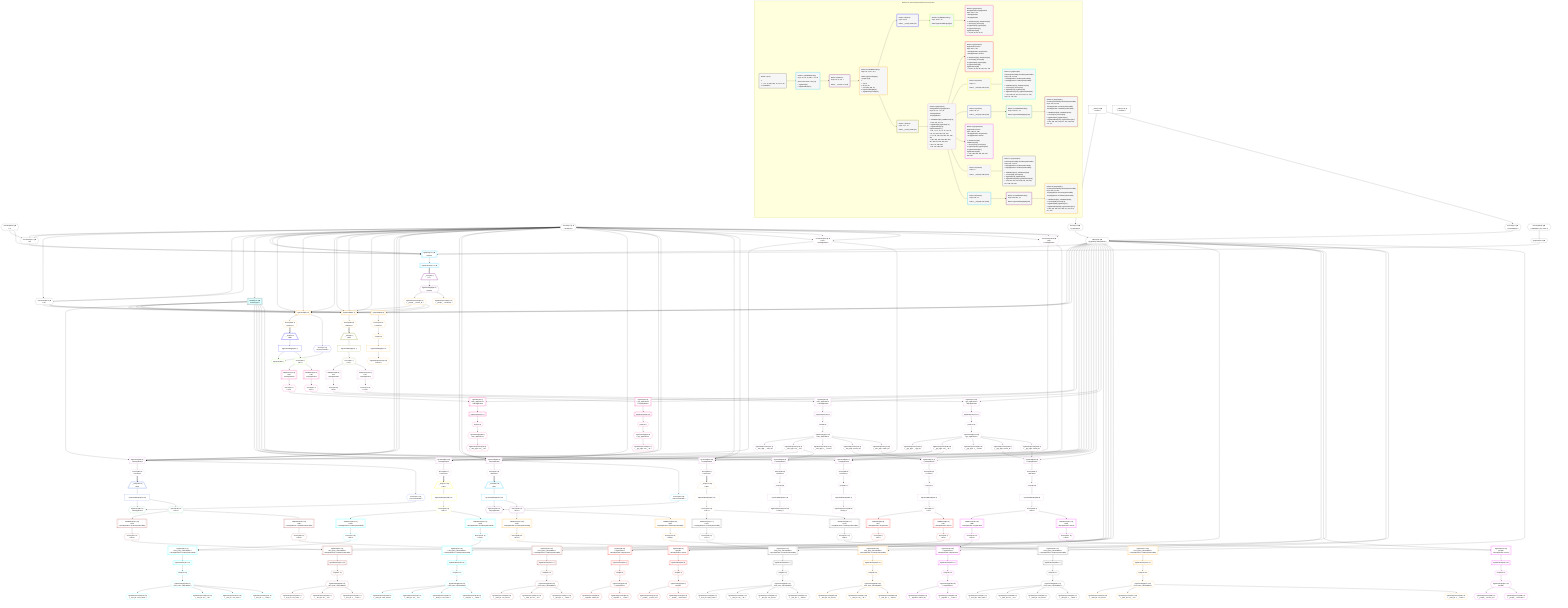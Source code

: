 %%{init: {'themeVariables': { 'fontSize': '12px'}}}%%
graph TD
    classDef path fill:#eee,stroke:#000,color:#000
    classDef plan fill:#fff,stroke-width:1px,color:#000
    classDef itemplan fill:#fff,stroke-width:2px,color:#000
    classDef unbatchedplan fill:#dff,stroke-width:1px,color:#000
    classDef sideeffectplan fill:#fcc,stroke-width:2px,color:#000
    classDef bucket fill:#f6f6f6,color:#000,stroke-width:2px,text-align:left


    %% plan dependencies
    Connection14{{"Connection[14∈0] ➊<br />ᐸ10ᐳ"}}:::plan
    Constant290{{"Constant[290∈0] ➊<br />ᐸ4ᐳ"}}:::plan
    Constant7{{"Constant[7∈0] ➊<br />ᐸundefinedᐳ"}}:::plan
    Constant290 & Constant7 & Constant7 --> Connection14
    Connection26{{"Connection[26∈0] ➊<br />ᐸ22ᐳ"}}:::plan
    Constant7 & Constant7 & Constant7 --> Connection26
    Object13{{"Object[13∈0] ➊<br />ᐸ{pgSettings,withPgClient}ᐳ"}}:::plan
    Access11{{"Access[11∈0] ➊<br />ᐸ2.pgSettingsᐳ"}}:::plan
    Access12{{"Access[12∈0] ➊<br />ᐸ2.withPgClientᐳ"}}:::plan
    Access11 & Access12 --> Object13
    __Value2["__Value[2∈0] ➊<br />ᐸcontextᐳ"]:::plan
    __Value2 --> Access11
    __Value2 --> Access12
    ApplyInput15{{"ApplyInput[15∈0] ➊"}}:::plan
    Constant293{{"Constant[293∈0] ➊<br />ᐸ[ 'PRIMARY_KEY_ASC' ]ᐳ"}}:::plan
    Constant293 --> ApplyInput15
    Lambda27[["Lambda[27∈0] ➊<br />ᐸlimitToTypesᐳ"]]:::unbatchedplan
    Constant7 --> Lambda27
    __Value4["__Value[4∈0] ➊<br />ᐸrootValueᐳ"]:::plan
    PgSelect16[["PgSelect[16∈1] ➊<br />ᐸpeopleᐳ"]]:::plan
    Object13 & ApplyInput15 & Connection14 & Constant290 & Constant7 & Constant7 --> PgSelect16
    PgSelectRows17[["PgSelectRows[17∈1] ➊"]]:::plan
    PgSelect16 --> PgSelectRows17
    __Item18[/"__Item[18∈2]<br />ᐸ17ᐳ"\]:::itemplan
    PgSelectRows17 ==> __Item18
    PgSelectSingle19{{"PgSelectSingle[19∈2]<br />ᐸpeopleᐳ"}}:::plan
    __Item18 --> PgSelectSingle19
    PgUnionAll33[["PgUnionAll[33∈3]"]]:::plan
    PgClassExpression20{{"PgClassExpression[20∈3]<br />ᐸ__people__.”person_id”ᐳ"}}:::plan
    Object13 & PgClassExpression20 & Lambda27 & Connection26 & Constant7 & Constant7 & Constant7 --> PgUnionAll33
    PgUnionAll58[["PgUnionAll[58∈3]"]]:::plan
    Object13 & PgClassExpression20 & Lambda27 & Connection26 & Constant7 & Constant7 & Constant7 --> PgUnionAll58
    PgUnionAll28[["PgUnionAll[28∈3]"]]:::plan
    Object13 & PgClassExpression20 & Lambda27 & Connection26 --> PgUnionAll28
    PgSelectSingle19 --> PgClassExpression20
    PgClassExpression21{{"PgClassExpression[21∈3]<br />ᐸ__people__.”username”ᐳ"}}:::plan
    PgSelectSingle19 --> PgClassExpression21
    First29{{"First[29∈3]"}}:::plan
    Access279{{"Access[279∈3]<br />ᐸ28.itemsᐳ"}}:::plan
    Access279 --> First29
    PgUnionAllSingle31["PgUnionAllSingle[31∈3]"]:::plan
    First29 --> PgUnionAllSingle31
    PgClassExpression32{{"PgClassExpression[32∈3]<br />ᐸcount(*)ᐳ"}}:::plan
    PgUnionAllSingle31 --> PgClassExpression32
    PgUnionAll28 --> Access279
    Access280{{"Access[280∈3]<br />ᐸ33.itemsᐳ"}}:::plan
    PgUnionAll33 --> Access280
    Access289{{"Access[289∈3]<br />ᐸ58.itemsᐳ"}}:::plan
    PgUnionAll58 --> Access289
    __Item35[/"__Item[35∈4]<br />ᐸ280ᐳ"\]:::itemplan
    Access280 ==> __Item35
    PgUnionAllSingle36["PgUnionAllSingle[36∈4]"]:::plan
    __Item35 --> PgUnionAllSingle36
    Access37{{"Access[37∈4]<br />ᐸ33.cursorDetailsᐳ"}}:::plan
    PgUnionAll33 --> Access37
    PgCursor38{{"PgCursor[38∈5]"}}:::plan
    PgUnionAllSingle36 & Access37 --> PgCursor38
    Access39{{"Access[39∈5]<br />ᐸ36.1ᐳ"}}:::plan
    PgUnionAllSingle36 --> Access39
    PgSelect42[["PgSelect[42∈6]<br />ᐸaws_applicationsᐳ<br />ᐳAwsApplication"]]:::plan
    Access41{{"Access[41∈6]<br />ᐸ40.0ᐳ"}}:::plan
    Object13 & Access41 --> PgSelect42
    PgSelect52[["PgSelect[52∈6]<br />ᐸgcp_applicationsᐳ<br />ᐳGcpApplication"]]:::plan
    Access51{{"Access[51∈6]<br />ᐸ50.0ᐳ"}}:::plan
    Object13 & Access51 --> PgSelect52
    JSONParse40[["JSONParse[40∈6]<br />ᐸ39ᐳ<br />ᐳAwsApplication"]]:::plan
    Access39 --> JSONParse40
    JSONParse40 --> Access41
    First46{{"First[46∈6]"}}:::plan
    PgSelectRows47[["PgSelectRows[47∈6]"]]:::plan
    PgSelectRows47 --> First46
    PgSelect42 --> PgSelectRows47
    PgSelectSingle48{{"PgSelectSingle[48∈6]<br />ᐸaws_applicationsᐳ"}}:::plan
    First46 --> PgSelectSingle48
    PgClassExpression49{{"PgClassExpression[49∈6]<br />ᐸ__aws_appl...ons__.”id”ᐳ"}}:::plan
    PgSelectSingle48 --> PgClassExpression49
    JSONParse50[["JSONParse[50∈6]<br />ᐸ39ᐳ<br />ᐳGcpApplication"]]:::plan
    Access39 --> JSONParse50
    JSONParse50 --> Access51
    First54{{"First[54∈6]"}}:::plan
    PgSelectRows55[["PgSelectRows[55∈6]"]]:::plan
    PgSelectRows55 --> First54
    PgSelect52 --> PgSelectRows55
    PgSelectSingle56{{"PgSelectSingle[56∈6]<br />ᐸgcp_applicationsᐳ"}}:::plan
    First54 --> PgSelectSingle56
    PgClassExpression57{{"PgClassExpression[57∈6]<br />ᐸ__gcp_appl...ons__.”id”ᐳ"}}:::plan
    PgSelectSingle56 --> PgClassExpression57
    __Item60[/"__Item[60∈7]<br />ᐸ289ᐳ"\]:::itemplan
    Access289 ==> __Item60
    PgUnionAllSingle61["PgUnionAllSingle[61∈7]"]:::plan
    __Item60 --> PgUnionAllSingle61
    Access62{{"Access[62∈7]<br />ᐸ61.1ᐳ"}}:::plan
    PgUnionAllSingle61 --> Access62
    PgUnionAll143[["PgUnionAll[143∈8]<br />ᐳAwsApplication"]]:::plan
    PgClassExpression73{{"PgClassExpression[73∈8]<br />ᐸ__aws_appl...ons__.”id”ᐳ"}}:::plan
    Connection136{{"Connection[136∈8] ➊<br />ᐸ134ᐳ<br />ᐳAwsApplication"}}:::plan
    Object13 & PgClassExpression73 & Lambda27 & Connection136 & Constant7 & Constant7 & Constant7 --> PgUnionAll143
    PgUnionAll250[["PgUnionAll[250∈8]<br />ᐳGcpApplication"]]:::plan
    PgClassExpression180{{"PgClassExpression[180∈8]<br />ᐸ__gcp_appl...ons__.”id”ᐳ"}}:::plan
    Connection243{{"Connection[243∈8] ➊<br />ᐸ241ᐳ<br />ᐳGcpApplication"}}:::plan
    Object13 & PgClassExpression180 & Lambda27 & Connection243 & Constant7 & Constant7 & Constant7 --> PgUnionAll250
    PgUnionAll103[["PgUnionAll[103∈8]<br />ᐳAwsApplication"]]:::plan
    Object13 & PgClassExpression73 & Constant7 & Constant7 & Lambda27 --> PgUnionAll103
    PgUnionAll210[["PgUnionAll[210∈8]<br />ᐳGcpApplication"]]:::plan
    Object13 & PgClassExpression180 & Constant7 & Constant7 & Lambda27 --> PgUnionAll210
    PgUnionAll138[["PgUnionAll[138∈8]<br />ᐳAwsApplication"]]:::plan
    Object13 & PgClassExpression73 & Lambda27 & Connection136 --> PgUnionAll138
    PgUnionAll245[["PgUnionAll[245∈8]<br />ᐳGcpApplication"]]:::plan
    Object13 & PgClassExpression180 & Lambda27 & Connection243 --> PgUnionAll245
    PgUnionAll77[["PgUnionAll[77∈8]<br />ᐳAwsApplication"]]:::plan
    PgClassExpression75{{"PgClassExpression[75∈8]<br />ᐸ__aws_appl...person_id”ᐳ"}}:::plan
    PgClassExpression76{{"PgClassExpression[76∈8]<br />ᐸ__aws_appl...zation_id”ᐳ"}}:::plan
    Object13 & PgClassExpression75 & PgClassExpression76 --> PgUnionAll77
    Constant7 & Constant7 & Constant7 --> Connection136
    PgUnionAll184[["PgUnionAll[184∈8]<br />ᐳGcpApplication"]]:::plan
    PgClassExpression182{{"PgClassExpression[182∈8]<br />ᐸ__gcp_appl...person_id”ᐳ"}}:::plan
    PgClassExpression183{{"PgClassExpression[183∈8]<br />ᐸ__gcp_appl...zation_id”ᐳ"}}:::plan
    Object13 & PgClassExpression182 & PgClassExpression183 --> PgUnionAll184
    Constant7 & Constant7 & Constant7 --> Connection243
    PgSelect65[["PgSelect[65∈8]<br />ᐸaws_applicationsᐳ<br />ᐳAwsApplication"]]:::plan
    Access64{{"Access[64∈8]<br />ᐸ63.0ᐳ"}}:::plan
    Object13 & Access64 --> PgSelect65
    PgSelect174[["PgSelect[174∈8]<br />ᐸgcp_applicationsᐳ<br />ᐳGcpApplication"]]:::plan
    Access173{{"Access[173∈8]<br />ᐸ172.0ᐳ"}}:::plan
    Object13 & Access173 --> PgSelect174
    JSONParse63[["JSONParse[63∈8]<br />ᐸ62ᐳ<br />ᐳAwsApplication"]]:::plan
    Access62 --> JSONParse63
    JSONParse63 --> Access64
    First69{{"First[69∈8]"}}:::plan
    PgSelectRows70[["PgSelectRows[70∈8]"]]:::plan
    PgSelectRows70 --> First69
    PgSelect65 --> PgSelectRows70
    PgSelectSingle71{{"PgSelectSingle[71∈8]<br />ᐸaws_applicationsᐳ"}}:::plan
    First69 --> PgSelectSingle71
    PgClassExpression72{{"PgClassExpression[72∈8]<br />ᐸ__aws_appl..._.”aws_id”ᐳ"}}:::plan
    PgSelectSingle71 --> PgClassExpression72
    PgSelectSingle71 --> PgClassExpression73
    PgClassExpression74{{"PgClassExpression[74∈8]<br />ᐸ__aws_appl...s__.”name”ᐳ"}}:::plan
    PgSelectSingle71 --> PgClassExpression74
    PgSelectSingle71 --> PgClassExpression75
    PgSelectSingle71 --> PgClassExpression76
    First79{{"First[79∈8]"}}:::plan
    Access284{{"Access[284∈8]<br />ᐸ77.itemsᐳ"}}:::plan
    Access284 --> First79
    PgUnionAllSingle81["PgUnionAllSingle[81∈8]"]:::plan
    First79 --> PgUnionAllSingle81
    Access82{{"Access[82∈8]<br />ᐸ81.1ᐳ"}}:::plan
    PgUnionAllSingle81 --> Access82
    First139{{"First[139∈8]"}}:::plan
    Access282{{"Access[282∈8]<br />ᐸ138.itemsᐳ"}}:::plan
    Access282 --> First139
    PgUnionAllSingle141["PgUnionAllSingle[141∈8]"]:::plan
    First139 --> PgUnionAllSingle141
    PgClassExpression142{{"PgClassExpression[142∈8]<br />ᐸcount(*)ᐳ"}}:::plan
    PgUnionAllSingle141 --> PgClassExpression142
    JSONParse172[["JSONParse[172∈8]<br />ᐸ62ᐳ<br />ᐳGcpApplication"]]:::plan
    Access62 --> JSONParse172
    JSONParse172 --> Access173
    First176{{"First[176∈8]"}}:::plan
    PgSelectRows177[["PgSelectRows[177∈8]"]]:::plan
    PgSelectRows177 --> First176
    PgSelect174 --> PgSelectRows177
    PgSelectSingle178{{"PgSelectSingle[178∈8]<br />ᐸgcp_applicationsᐳ"}}:::plan
    First176 --> PgSelectSingle178
    PgClassExpression179{{"PgClassExpression[179∈8]<br />ᐸ__gcp_appl..._.”gcp_id”ᐳ"}}:::plan
    PgSelectSingle178 --> PgClassExpression179
    PgSelectSingle178 --> PgClassExpression180
    PgClassExpression181{{"PgClassExpression[181∈8]<br />ᐸ__gcp_appl...s__.”name”ᐳ"}}:::plan
    PgSelectSingle178 --> PgClassExpression181
    PgSelectSingle178 --> PgClassExpression182
    PgSelectSingle178 --> PgClassExpression183
    First186{{"First[186∈8]"}}:::plan
    Access288{{"Access[288∈8]<br />ᐸ184.itemsᐳ"}}:::plan
    Access288 --> First186
    PgUnionAllSingle188["PgUnionAllSingle[188∈8]"]:::plan
    First186 --> PgUnionAllSingle188
    Access189{{"Access[189∈8]<br />ᐸ188.1ᐳ"}}:::plan
    PgUnionAllSingle188 --> Access189
    First246{{"First[246∈8]"}}:::plan
    Access286{{"Access[286∈8]<br />ᐸ245.itemsᐳ"}}:::plan
    Access286 --> First246
    PgUnionAllSingle248["PgUnionAllSingle[248∈8]"]:::plan
    First246 --> PgUnionAllSingle248
    PgClassExpression249{{"PgClassExpression[249∈8]<br />ᐸcount(*)ᐳ"}}:::plan
    PgUnionAllSingle248 --> PgClassExpression249
    Access281{{"Access[281∈8]<br />ᐸ103.itemsᐳ"}}:::plan
    PgUnionAll103 --> Access281
    PgUnionAll138 --> Access282
    Access283{{"Access[283∈8]<br />ᐸ143.itemsᐳ"}}:::plan
    PgUnionAll143 --> Access283
    PgUnionAll77 --> Access284
    Access285{{"Access[285∈8]<br />ᐸ210.itemsᐳ"}}:::plan
    PgUnionAll210 --> Access285
    PgUnionAll245 --> Access286
    Access287{{"Access[287∈8]<br />ᐸ250.itemsᐳ"}}:::plan
    PgUnionAll250 --> Access287
    PgUnionAll184 --> Access288
    PgSelect85[["PgSelect[85∈9]<br />ᐸorganizationsᐳ<br />ᐳAwsApplicationᐳOrganization"]]:::plan
    Access84{{"Access[84∈9]<br />ᐸ83.0ᐳ"}}:::plan
    Object13 & Access84 --> PgSelect85
    PgSelect96[["PgSelect[96∈9]<br />ᐸpeopleᐳ<br />ᐳAwsApplicationᐳPerson"]]:::plan
    Access95{{"Access[95∈9]<br />ᐸ94.0ᐳ"}}:::plan
    Object13 & Access95 --> PgSelect96
    JSONParse83[["JSONParse[83∈9]<br />ᐸ82ᐳ<br />ᐳAwsApplicationᐳOrganization"]]:::plan
    Access82 --> JSONParse83
    JSONParse83 --> Access84
    First89{{"First[89∈9]"}}:::plan
    PgSelectRows90[["PgSelectRows[90∈9]"]]:::plan
    PgSelectRows90 --> First89
    PgSelect85 --> PgSelectRows90
    PgSelectSingle91{{"PgSelectSingle[91∈9]<br />ᐸorganizationsᐳ"}}:::plan
    First89 --> PgSelectSingle91
    PgClassExpression92{{"PgClassExpression[92∈9]<br />ᐸ__organiza...zation_id”ᐳ"}}:::plan
    PgSelectSingle91 --> PgClassExpression92
    PgClassExpression93{{"PgClassExpression[93∈9]<br />ᐸ__organiza...s__.”name”ᐳ"}}:::plan
    PgSelectSingle91 --> PgClassExpression93
    JSONParse94[["JSONParse[94∈9]<br />ᐸ82ᐳ<br />ᐳAwsApplicationᐳPerson"]]:::plan
    Access82 --> JSONParse94
    JSONParse94 --> Access95
    First98{{"First[98∈9]"}}:::plan
    PgSelectRows99[["PgSelectRows[99∈9]"]]:::plan
    PgSelectRows99 --> First98
    PgSelect96 --> PgSelectRows99
    PgSelectSingle100{{"PgSelectSingle[100∈9]<br />ᐸpeopleᐳ"}}:::plan
    First98 --> PgSelectSingle100
    PgClassExpression101{{"PgClassExpression[101∈9]<br />ᐸ__people__.”person_id”ᐳ"}}:::plan
    PgSelectSingle100 --> PgClassExpression101
    PgClassExpression102{{"PgClassExpression[102∈9]<br />ᐸ__people__.”username”ᐳ"}}:::plan
    PgSelectSingle100 --> PgClassExpression102
    __Item107[/"__Item[107∈10]<br />ᐸ281ᐳ"\]:::itemplan
    Access281 ==> __Item107
    PgUnionAllSingle108["PgUnionAllSingle[108∈10]"]:::plan
    __Item107 --> PgUnionAllSingle108
    Access109{{"Access[109∈10]<br />ᐸ108.1ᐳ"}}:::plan
    PgUnionAllSingle108 --> Access109
    PgSelect112[["PgSelect[112∈11]<br />ᐸfirst_party_vulnerabilitiesᐳ<br />ᐳAwsApplicationᐳFirstPartyVulnerability"]]:::plan
    Access111{{"Access[111∈11]<br />ᐸ110.0ᐳ"}}:::plan
    Object13 & Access111 --> PgSelect112
    PgSelect125[["PgSelect[125∈11]<br />ᐸthird_party_vulnerabilitiesᐳ<br />ᐳAwsApplicationᐳThirdPartyVulnerability"]]:::plan
    Access124{{"Access[124∈11]<br />ᐸ123.0ᐳ"}}:::plan
    Object13 & Access124 --> PgSelect125
    JSONParse110[["JSONParse[110∈11]<br />ᐸ109ᐳ<br />ᐳAwsApplicationᐳFirstPartyVulnerability"]]:::plan
    Access109 --> JSONParse110
    JSONParse110 --> Access111
    First116{{"First[116∈11]"}}:::plan
    PgSelectRows117[["PgSelectRows[117∈11]"]]:::plan
    PgSelectRows117 --> First116
    PgSelect112 --> PgSelectRows117
    PgSelectSingle118{{"PgSelectSingle[118∈11]<br />ᐸfirst_party_vulnerabilitiesᐳ"}}:::plan
    First116 --> PgSelectSingle118
    PgClassExpression119{{"PgClassExpression[119∈11]<br />ᐸ__first_pa...team_name”ᐳ"}}:::plan
    PgSelectSingle118 --> PgClassExpression119
    PgClassExpression120{{"PgClassExpression[120∈11]<br />ᐸ__first_pa...ies__.”id”ᐳ"}}:::plan
    PgSelectSingle118 --> PgClassExpression120
    PgClassExpression121{{"PgClassExpression[121∈11]<br />ᐸ__first_pa...vss_score”ᐳ"}}:::plan
    PgSelectSingle118 --> PgClassExpression121
    PgClassExpression122{{"PgClassExpression[122∈11]<br />ᐸ__first_pa...s__.”name”ᐳ"}}:::plan
    PgSelectSingle118 --> PgClassExpression122
    JSONParse123[["JSONParse[123∈11]<br />ᐸ109ᐳ<br />ᐳAwsApplicationᐳThirdPartyVulnerability"]]:::plan
    Access109 --> JSONParse123
    JSONParse123 --> Access124
    First127{{"First[127∈11]"}}:::plan
    PgSelectRows128[["PgSelectRows[128∈11]"]]:::plan
    PgSelectRows128 --> First127
    PgSelect125 --> PgSelectRows128
    PgSelectSingle129{{"PgSelectSingle[129∈11]<br />ᐸthird_party_vulnerabilitiesᐳ"}}:::plan
    First127 --> PgSelectSingle129
    PgClassExpression130{{"PgClassExpression[130∈11]<br />ᐸ__third_pa...ndor_name”ᐳ"}}:::plan
    PgSelectSingle129 --> PgClassExpression130
    PgClassExpression131{{"PgClassExpression[131∈11]<br />ᐸ__third_pa...ies__.”id”ᐳ"}}:::plan
    PgSelectSingle129 --> PgClassExpression131
    PgClassExpression132{{"PgClassExpression[132∈11]<br />ᐸ__third_pa...vss_score”ᐳ"}}:::plan
    PgSelectSingle129 --> PgClassExpression132
    PgClassExpression133{{"PgClassExpression[133∈11]<br />ᐸ__third_pa...s__.”name”ᐳ"}}:::plan
    PgSelectSingle129 --> PgClassExpression133
    __Item145[/"__Item[145∈12]<br />ᐸ283ᐳ"\]:::itemplan
    Access283 ==> __Item145
    PgUnionAllSingle146["PgUnionAllSingle[146∈12]"]:::plan
    __Item145 --> PgUnionAllSingle146
    Access147{{"Access[147∈12]<br />ᐸ143.cursorDetailsᐳ"}}:::plan
    PgUnionAll143 --> Access147
    PgCursor148{{"PgCursor[148∈13]<br />ᐳAwsApplication"}}:::plan
    PgUnionAllSingle146 & Access147 --> PgCursor148
    Access149{{"Access[149∈13]<br />ᐸ146.1ᐳ"}}:::plan
    PgUnionAllSingle146 --> Access149
    PgSelect152[["PgSelect[152∈14]<br />ᐸfirst_party_vulnerabilitiesᐳ<br />ᐳAwsApplicationᐳFirstPartyVulnerability"]]:::plan
    Access151{{"Access[151∈14]<br />ᐸ150.0ᐳ"}}:::plan
    Object13 & Access151 --> PgSelect152
    PgSelect164[["PgSelect[164∈14]<br />ᐸthird_party_vulnerabilitiesᐳ<br />ᐳAwsApplicationᐳThirdPartyVulnerability"]]:::plan
    Access163{{"Access[163∈14]<br />ᐸ162.0ᐳ"}}:::plan
    Object13 & Access163 --> PgSelect164
    JSONParse150[["JSONParse[150∈14]<br />ᐸ149ᐳ<br />ᐳAwsApplicationᐳFirstPartyVulnerability"]]:::plan
    Access149 --> JSONParse150
    JSONParse150 --> Access151
    First156{{"First[156∈14]"}}:::plan
    PgSelectRows157[["PgSelectRows[157∈14]"]]:::plan
    PgSelectRows157 --> First156
    PgSelect152 --> PgSelectRows157
    PgSelectSingle158{{"PgSelectSingle[158∈14]<br />ᐸfirst_party_vulnerabilitiesᐳ"}}:::plan
    First156 --> PgSelectSingle158
    PgClassExpression159{{"PgClassExpression[159∈14]<br />ᐸ__first_pa...vss_score”ᐳ"}}:::plan
    PgSelectSingle158 --> PgClassExpression159
    PgClassExpression160{{"PgClassExpression[160∈14]<br />ᐸ__first_pa...ies__.”id”ᐳ"}}:::plan
    PgSelectSingle158 --> PgClassExpression160
    PgClassExpression161{{"PgClassExpression[161∈14]<br />ᐸ__first_pa...s__.”name”ᐳ"}}:::plan
    PgSelectSingle158 --> PgClassExpression161
    JSONParse162[["JSONParse[162∈14]<br />ᐸ149ᐳ<br />ᐳAwsApplicationᐳThirdPartyVulnerability"]]:::plan
    Access149 --> JSONParse162
    JSONParse162 --> Access163
    First166{{"First[166∈14]"}}:::plan
    PgSelectRows167[["PgSelectRows[167∈14]"]]:::plan
    PgSelectRows167 --> First166
    PgSelect164 --> PgSelectRows167
    PgSelectSingle168{{"PgSelectSingle[168∈14]<br />ᐸthird_party_vulnerabilitiesᐳ"}}:::plan
    First166 --> PgSelectSingle168
    PgClassExpression169{{"PgClassExpression[169∈14]<br />ᐸ__third_pa...vss_score”ᐳ"}}:::plan
    PgSelectSingle168 --> PgClassExpression169
    PgClassExpression170{{"PgClassExpression[170∈14]<br />ᐸ__third_pa...ies__.”id”ᐳ"}}:::plan
    PgSelectSingle168 --> PgClassExpression170
    PgClassExpression171{{"PgClassExpression[171∈14]<br />ᐸ__third_pa...s__.”name”ᐳ"}}:::plan
    PgSelectSingle168 --> PgClassExpression171
    PgSelect192[["PgSelect[192∈15]<br />ᐸorganizationsᐳ<br />ᐳGcpApplicationᐳOrganization"]]:::plan
    Access191{{"Access[191∈15]<br />ᐸ190.0ᐳ"}}:::plan
    Object13 & Access191 --> PgSelect192
    PgSelect203[["PgSelect[203∈15]<br />ᐸpeopleᐳ<br />ᐳGcpApplicationᐳPerson"]]:::plan
    Access202{{"Access[202∈15]<br />ᐸ201.0ᐳ"}}:::plan
    Object13 & Access202 --> PgSelect203
    JSONParse190[["JSONParse[190∈15]<br />ᐸ189ᐳ<br />ᐳGcpApplicationᐳOrganization"]]:::plan
    Access189 --> JSONParse190
    JSONParse190 --> Access191
    First196{{"First[196∈15]"}}:::plan
    PgSelectRows197[["PgSelectRows[197∈15]"]]:::plan
    PgSelectRows197 --> First196
    PgSelect192 --> PgSelectRows197
    PgSelectSingle198{{"PgSelectSingle[198∈15]<br />ᐸorganizationsᐳ"}}:::plan
    First196 --> PgSelectSingle198
    PgClassExpression199{{"PgClassExpression[199∈15]<br />ᐸ__organiza...zation_id”ᐳ"}}:::plan
    PgSelectSingle198 --> PgClassExpression199
    PgClassExpression200{{"PgClassExpression[200∈15]<br />ᐸ__organiza...s__.”name”ᐳ"}}:::plan
    PgSelectSingle198 --> PgClassExpression200
    JSONParse201[["JSONParse[201∈15]<br />ᐸ189ᐳ<br />ᐳGcpApplicationᐳPerson"]]:::plan
    Access189 --> JSONParse201
    JSONParse201 --> Access202
    First205{{"First[205∈15]"}}:::plan
    PgSelectRows206[["PgSelectRows[206∈15]"]]:::plan
    PgSelectRows206 --> First205
    PgSelect203 --> PgSelectRows206
    PgSelectSingle207{{"PgSelectSingle[207∈15]<br />ᐸpeopleᐳ"}}:::plan
    First205 --> PgSelectSingle207
    PgClassExpression208{{"PgClassExpression[208∈15]<br />ᐸ__people__.”person_id”ᐳ"}}:::plan
    PgSelectSingle207 --> PgClassExpression208
    PgClassExpression209{{"PgClassExpression[209∈15]<br />ᐸ__people__.”username”ᐳ"}}:::plan
    PgSelectSingle207 --> PgClassExpression209
    __Item214[/"__Item[214∈16]<br />ᐸ285ᐳ"\]:::itemplan
    Access285 ==> __Item214
    PgUnionAllSingle215["PgUnionAllSingle[215∈16]"]:::plan
    __Item214 --> PgUnionAllSingle215
    Access216{{"Access[216∈16]<br />ᐸ215.1ᐳ"}}:::plan
    PgUnionAllSingle215 --> Access216
    PgSelect219[["PgSelect[219∈17]<br />ᐸfirst_party_vulnerabilitiesᐳ<br />ᐳGcpApplicationᐳFirstPartyVulnerability"]]:::plan
    Access218{{"Access[218∈17]<br />ᐸ217.0ᐳ"}}:::plan
    Object13 & Access218 --> PgSelect219
    PgSelect232[["PgSelect[232∈17]<br />ᐸthird_party_vulnerabilitiesᐳ<br />ᐳGcpApplicationᐳThirdPartyVulnerability"]]:::plan
    Access231{{"Access[231∈17]<br />ᐸ230.0ᐳ"}}:::plan
    Object13 & Access231 --> PgSelect232
    JSONParse217[["JSONParse[217∈17]<br />ᐸ216ᐳ<br />ᐳGcpApplicationᐳFirstPartyVulnerability"]]:::plan
    Access216 --> JSONParse217
    JSONParse217 --> Access218
    First223{{"First[223∈17]"}}:::plan
    PgSelectRows224[["PgSelectRows[224∈17]"]]:::plan
    PgSelectRows224 --> First223
    PgSelect219 --> PgSelectRows224
    PgSelectSingle225{{"PgSelectSingle[225∈17]<br />ᐸfirst_party_vulnerabilitiesᐳ"}}:::plan
    First223 --> PgSelectSingle225
    PgClassExpression226{{"PgClassExpression[226∈17]<br />ᐸ__first_pa...team_name”ᐳ"}}:::plan
    PgSelectSingle225 --> PgClassExpression226
    PgClassExpression227{{"PgClassExpression[227∈17]<br />ᐸ__first_pa...ies__.”id”ᐳ"}}:::plan
    PgSelectSingle225 --> PgClassExpression227
    PgClassExpression228{{"PgClassExpression[228∈17]<br />ᐸ__first_pa...vss_score”ᐳ"}}:::plan
    PgSelectSingle225 --> PgClassExpression228
    PgClassExpression229{{"PgClassExpression[229∈17]<br />ᐸ__first_pa...s__.”name”ᐳ"}}:::plan
    PgSelectSingle225 --> PgClassExpression229
    JSONParse230[["JSONParse[230∈17]<br />ᐸ216ᐳ<br />ᐳGcpApplicationᐳThirdPartyVulnerability"]]:::plan
    Access216 --> JSONParse230
    JSONParse230 --> Access231
    First234{{"First[234∈17]"}}:::plan
    PgSelectRows235[["PgSelectRows[235∈17]"]]:::plan
    PgSelectRows235 --> First234
    PgSelect232 --> PgSelectRows235
    PgSelectSingle236{{"PgSelectSingle[236∈17]<br />ᐸthird_party_vulnerabilitiesᐳ"}}:::plan
    First234 --> PgSelectSingle236
    PgClassExpression237{{"PgClassExpression[237∈17]<br />ᐸ__third_pa...ndor_name”ᐳ"}}:::plan
    PgSelectSingle236 --> PgClassExpression237
    PgClassExpression238{{"PgClassExpression[238∈17]<br />ᐸ__third_pa...ies__.”id”ᐳ"}}:::plan
    PgSelectSingle236 --> PgClassExpression238
    PgClassExpression239{{"PgClassExpression[239∈17]<br />ᐸ__third_pa...vss_score”ᐳ"}}:::plan
    PgSelectSingle236 --> PgClassExpression239
    PgClassExpression240{{"PgClassExpression[240∈17]<br />ᐸ__third_pa...s__.”name”ᐳ"}}:::plan
    PgSelectSingle236 --> PgClassExpression240
    __Item252[/"__Item[252∈18]<br />ᐸ287ᐳ"\]:::itemplan
    Access287 ==> __Item252
    PgUnionAllSingle253["PgUnionAllSingle[253∈18]"]:::plan
    __Item252 --> PgUnionAllSingle253
    Access254{{"Access[254∈18]<br />ᐸ250.cursorDetailsᐳ"}}:::plan
    PgUnionAll250 --> Access254
    PgCursor255{{"PgCursor[255∈19]<br />ᐳGcpApplication"}}:::plan
    PgUnionAllSingle253 & Access254 --> PgCursor255
    Access256{{"Access[256∈19]<br />ᐸ253.1ᐳ"}}:::plan
    PgUnionAllSingle253 --> Access256
    PgSelect259[["PgSelect[259∈20]<br />ᐸfirst_party_vulnerabilitiesᐳ<br />ᐳGcpApplicationᐳFirstPartyVulnerability"]]:::plan
    Access258{{"Access[258∈20]<br />ᐸ257.0ᐳ"}}:::plan
    Object13 & Access258 --> PgSelect259
    PgSelect271[["PgSelect[271∈20]<br />ᐸthird_party_vulnerabilitiesᐳ<br />ᐳGcpApplicationᐳThirdPartyVulnerability"]]:::plan
    Access270{{"Access[270∈20]<br />ᐸ269.0ᐳ"}}:::plan
    Object13 & Access270 --> PgSelect271
    JSONParse257[["JSONParse[257∈20]<br />ᐸ256ᐳ<br />ᐳGcpApplicationᐳFirstPartyVulnerability"]]:::plan
    Access256 --> JSONParse257
    JSONParse257 --> Access258
    First263{{"First[263∈20]"}}:::plan
    PgSelectRows264[["PgSelectRows[264∈20]"]]:::plan
    PgSelectRows264 --> First263
    PgSelect259 --> PgSelectRows264
    PgSelectSingle265{{"PgSelectSingle[265∈20]<br />ᐸfirst_party_vulnerabilitiesᐳ"}}:::plan
    First263 --> PgSelectSingle265
    PgClassExpression266{{"PgClassExpression[266∈20]<br />ᐸ__first_pa...vss_score”ᐳ"}}:::plan
    PgSelectSingle265 --> PgClassExpression266
    PgClassExpression267{{"PgClassExpression[267∈20]<br />ᐸ__first_pa...ies__.”id”ᐳ"}}:::plan
    PgSelectSingle265 --> PgClassExpression267
    PgClassExpression268{{"PgClassExpression[268∈20]<br />ᐸ__first_pa...s__.”name”ᐳ"}}:::plan
    PgSelectSingle265 --> PgClassExpression268
    JSONParse269[["JSONParse[269∈20]<br />ᐸ256ᐳ<br />ᐳGcpApplicationᐳThirdPartyVulnerability"]]:::plan
    Access256 --> JSONParse269
    JSONParse269 --> Access270
    First273{{"First[273∈20]"}}:::plan
    PgSelectRows274[["PgSelectRows[274∈20]"]]:::plan
    PgSelectRows274 --> First273
    PgSelect271 --> PgSelectRows274
    PgSelectSingle275{{"PgSelectSingle[275∈20]<br />ᐸthird_party_vulnerabilitiesᐳ"}}:::plan
    First273 --> PgSelectSingle275
    PgClassExpression276{{"PgClassExpression[276∈20]<br />ᐸ__third_pa...vss_score”ᐳ"}}:::plan
    PgSelectSingle275 --> PgClassExpression276
    PgClassExpression277{{"PgClassExpression[277∈20]<br />ᐸ__third_pa...ies__.”id”ᐳ"}}:::plan
    PgSelectSingle275 --> PgClassExpression277
    PgClassExpression278{{"PgClassExpression[278∈20]<br />ᐸ__third_pa...s__.”name”ᐳ"}}:::plan
    PgSelectSingle275 --> PgClassExpression278

    %% define steps

    subgraph "Buckets for queries/polymorphic/person-app-vulns"
    Bucket0("Bucket 0 (root)<br /><br />1: <br />ᐳ: 7, 11, 12, 290, 293, 13, 14, 15, 26<br />2: Lambda[27]"):::bucket
    classDef bucket0 stroke:#696969
    class Bucket0,__Value2,__Value4,Constant7,Access11,Access12,Object13,Connection14,ApplyInput15,Connection26,Lambda27,Constant290,Constant293 bucket0
    Bucket1("Bucket 1 (nullableBoundary)<br />Deps: 13, 15, 14, 290, 7, 27, 26<br /><br />ROOT Connectionᐸ10ᐳ[14]<br />1: PgSelect[16]<br />2: PgSelectRows[17]"):::bucket
    classDef bucket1 stroke:#00bfff
    class Bucket1,PgSelect16,PgSelectRows17 bucket1
    Bucket2("Bucket 2 (listItem)<br />Deps: 13, 27, 26, 7<br /><br />ROOT __Item{2}ᐸ17ᐳ[18]"):::bucket
    classDef bucket2 stroke:#7f007f
    class Bucket2,__Item18,PgSelectSingle19 bucket2
    Bucket3("Bucket 3 (nullableBoundary)<br />Deps: 19, 13, 27, 26, 7<br /><br />ROOT PgSelectSingle{2}ᐸpeopleᐳ[19]<br />1: <br />ᐳ: 20, 21<br />2: 28, 33, 58<br />ᐳ: 279, 280, 289, 29<br />3: PgUnionAllSingle[31]<br />ᐳ: PgClassExpression[32]"):::bucket
    classDef bucket3 stroke:#ffa500
    class Bucket3,PgClassExpression20,PgClassExpression21,PgUnionAll28,First29,PgUnionAllSingle31,PgClassExpression32,PgUnionAll33,PgUnionAll58,Access279,Access280,Access289 bucket3
    Bucket4("Bucket 4 (listItem)<br />Deps: 33, 13<br /><br />ROOT __Item{4}ᐸ280ᐳ[35]"):::bucket
    classDef bucket4 stroke:#0000ff
    class Bucket4,__Item35,PgUnionAllSingle36,Access37 bucket4
    Bucket5("Bucket 5 (nullableBoundary)<br />Deps: 36, 37, 13<br /><br />ROOT PgUnionAllSingle{4}[36]"):::bucket
    classDef bucket5 stroke:#7fff00
    class Bucket5,PgCursor38,Access39 bucket5
    Bucket6("Bucket 6 (polymorphic)<br />AwsApplication,GcpApplication<br />Deps: 39, 13, 36<br />ᐳAwsApplication<br />ᐳGcpApplication<br /><br />1: JSONParse[40], JSONParse[50]<br />ᐳ: Access[41], Access[51]<br />2: PgSelect[42], PgSelect[52]<br />3: PgSelectRows[47], PgSelectRows[55]<br />ᐳ: 46, 48, 49, 54, 56, 57"):::bucket
    classDef bucket6 stroke:#ff1493
    class Bucket6,JSONParse40,Access41,PgSelect42,First46,PgSelectRows47,PgSelectSingle48,PgClassExpression49,JSONParse50,Access51,PgSelect52,First54,PgSelectRows55,PgSelectSingle56,PgClassExpression57 bucket6
    Bucket7("Bucket 7 (listItem)<br />Deps: 13, 7, 27<br /><br />ROOT __Item{7}ᐸ289ᐳ[60]"):::bucket
    classDef bucket7 stroke:#808000
    class Bucket7,__Item60,PgUnionAllSingle61,Access62 bucket7
    Bucket8("Bucket 8 (polymorphic)<br />AwsApplication,GcpApplication<br />Deps: 62, 13, 7, 27, 61<br />ᐳAwsApplication<br />ᐳGcpApplication<br /><br />1: JSONParse[63], JSONParse[172]<br />ᐳ: 136, 243, 64, 173<br />2: PgSelect[65], PgSelect[174]<br />3: PgSelectRows[70], PgSelectRows[177]<br />ᐳ: 69, 71, 72, 73, 74, 75, 76, 176, 178, 179, 180, 181, 182, 183<br />4: 77, 103, 138, 143, 184, 210, 245, 250<br />ᐳ: 281, 282, 283, 284, 285, 286, 287, 288, 79, 139, 186, 246<br />5: 81, 141, 188, 248<br />ᐳ: 82, 142, 189, 249"):::bucket
    classDef bucket8 stroke:#dda0dd
    class Bucket8,JSONParse63,Access64,PgSelect65,First69,PgSelectRows70,PgSelectSingle71,PgClassExpression72,PgClassExpression73,PgClassExpression74,PgClassExpression75,PgClassExpression76,PgUnionAll77,First79,PgUnionAllSingle81,Access82,PgUnionAll103,Connection136,PgUnionAll138,First139,PgUnionAllSingle141,PgClassExpression142,PgUnionAll143,JSONParse172,Access173,PgSelect174,First176,PgSelectRows177,PgSelectSingle178,PgClassExpression179,PgClassExpression180,PgClassExpression181,PgClassExpression182,PgClassExpression183,PgUnionAll184,First186,PgUnionAllSingle188,Access189,PgUnionAll210,Connection243,PgUnionAll245,First246,PgUnionAllSingle248,PgClassExpression249,PgUnionAll250,Access281,Access282,Access283,Access284,Access285,Access286,Access287,Access288 bucket8
    Bucket9("Bucket 9 (polymorphic)<br />Organization,Person<br />Deps: 82, 13, 81<br />ᐳAwsApplicationᐳOrganization<br />ᐳAwsApplicationᐳPerson<br /><br />1: JSONParse[83], JSONParse[94]<br />ᐳ: Access[84], Access[95]<br />2: PgSelect[85], PgSelect[96]<br />3: PgSelectRows[90], PgSelectRows[99]<br />ᐳ: 89, 91, 92, 93, 98, 100, 101, 102"):::bucket
    classDef bucket9 stroke:#ff0000
    class Bucket9,JSONParse83,Access84,PgSelect85,First89,PgSelectRows90,PgSelectSingle91,PgClassExpression92,PgClassExpression93,JSONParse94,Access95,PgSelect96,First98,PgSelectRows99,PgSelectSingle100,PgClassExpression101,PgClassExpression102 bucket9
    Bucket10("Bucket 10 (listItem)<br />Deps: 13<br /><br />ROOT __Item{10}ᐸ281ᐳ[107]"):::bucket
    classDef bucket10 stroke:#ffff00
    class Bucket10,__Item107,PgUnionAllSingle108,Access109 bucket10
    Bucket11("Bucket 11 (polymorphic)<br />FirstPartyVulnerability,ThirdPartyVulnerability<br />Deps: 109, 13, 108<br />ᐳAwsApplicationᐳFirstPartyVulnerability<br />ᐳAwsApplicationᐳThirdPartyVulnerability<br /><br />1: JSONParse[110], JSONParse[123]<br />ᐳ: Access[111], Access[124]<br />2: PgSelect[112], PgSelect[125]<br />3: PgSelectRows[117], PgSelectRows[128]<br />ᐳ: 116, 118, 119, 120, 121, 122, 127, 129, 130, 131, 132, 133"):::bucket
    classDef bucket11 stroke:#00ffff
    class Bucket11,JSONParse110,Access111,PgSelect112,First116,PgSelectRows117,PgSelectSingle118,PgClassExpression119,PgClassExpression120,PgClassExpression121,PgClassExpression122,JSONParse123,Access124,PgSelect125,First127,PgSelectRows128,PgSelectSingle129,PgClassExpression130,PgClassExpression131,PgClassExpression132,PgClassExpression133 bucket11
    Bucket12("Bucket 12 (listItem)<br />Deps: 143, 13<br /><br />ROOT __Item{12}ᐸ283ᐳ[145]"):::bucket
    classDef bucket12 stroke:#4169e1
    class Bucket12,__Item145,PgUnionAllSingle146,Access147 bucket12
    Bucket13("Bucket 13 (nullableBoundary)<br />Deps: 146, 147, 13<br /><br />ROOT PgUnionAllSingle{12}[146]"):::bucket
    classDef bucket13 stroke:#3cb371
    class Bucket13,PgCursor148,Access149 bucket13
    Bucket14("Bucket 14 (polymorphic)<br />FirstPartyVulnerability,ThirdPartyVulnerability<br />Deps: 149, 13, 146<br />ᐳAwsApplicationᐳFirstPartyVulnerability<br />ᐳAwsApplicationᐳThirdPartyVulnerability<br /><br />1: JSONParse[150], JSONParse[162]<br />ᐳ: Access[151], Access[163]<br />2: PgSelect[152], PgSelect[164]<br />3: PgSelectRows[157], PgSelectRows[167]<br />ᐳ: 156, 158, 159, 160, 161, 166, 168, 169, 170, 171"):::bucket
    classDef bucket14 stroke:#a52a2a
    class Bucket14,JSONParse150,Access151,PgSelect152,First156,PgSelectRows157,PgSelectSingle158,PgClassExpression159,PgClassExpression160,PgClassExpression161,JSONParse162,Access163,PgSelect164,First166,PgSelectRows167,PgSelectSingle168,PgClassExpression169,PgClassExpression170,PgClassExpression171 bucket14
    Bucket15("Bucket 15 (polymorphic)<br />Organization,Person<br />Deps: 189, 13, 188<br />ᐳGcpApplicationᐳOrganization<br />ᐳGcpApplicationᐳPerson<br /><br />1: JSONParse[190], JSONParse[201]<br />ᐳ: Access[191], Access[202]<br />2: PgSelect[192], PgSelect[203]<br />3: PgSelectRows[197], PgSelectRows[206]<br />ᐳ: 196, 198, 199, 200, 205, 207, 208, 209"):::bucket
    classDef bucket15 stroke:#ff00ff
    class Bucket15,JSONParse190,Access191,PgSelect192,First196,PgSelectRows197,PgSelectSingle198,PgClassExpression199,PgClassExpression200,JSONParse201,Access202,PgSelect203,First205,PgSelectRows206,PgSelectSingle207,PgClassExpression208,PgClassExpression209 bucket15
    Bucket16("Bucket 16 (listItem)<br />Deps: 13<br /><br />ROOT __Item{16}ᐸ285ᐳ[214]"):::bucket
    classDef bucket16 stroke:#f5deb3
    class Bucket16,__Item214,PgUnionAllSingle215,Access216 bucket16
    Bucket17("Bucket 17 (polymorphic)<br />FirstPartyVulnerability,ThirdPartyVulnerability<br />Deps: 216, 13, 215<br />ᐳGcpApplicationᐳFirstPartyVulnerability<br />ᐳGcpApplicationᐳThirdPartyVulnerability<br /><br />1: JSONParse[217], JSONParse[230]<br />ᐳ: Access[218], Access[231]<br />2: PgSelect[219], PgSelect[232]<br />3: PgSelectRows[224], PgSelectRows[235]<br />ᐳ: 223, 225, 226, 227, 228, 229, 234, 236, 237, 238, 239, 240"):::bucket
    classDef bucket17 stroke:#696969
    class Bucket17,JSONParse217,Access218,PgSelect219,First223,PgSelectRows224,PgSelectSingle225,PgClassExpression226,PgClassExpression227,PgClassExpression228,PgClassExpression229,JSONParse230,Access231,PgSelect232,First234,PgSelectRows235,PgSelectSingle236,PgClassExpression237,PgClassExpression238,PgClassExpression239,PgClassExpression240 bucket17
    Bucket18("Bucket 18 (listItem)<br />Deps: 250, 13<br /><br />ROOT __Item{18}ᐸ287ᐳ[252]"):::bucket
    classDef bucket18 stroke:#00bfff
    class Bucket18,__Item252,PgUnionAllSingle253,Access254 bucket18
    Bucket19("Bucket 19 (nullableBoundary)<br />Deps: 253, 254, 13<br /><br />ROOT PgUnionAllSingle{18}[253]"):::bucket
    classDef bucket19 stroke:#7f007f
    class Bucket19,PgCursor255,Access256 bucket19
    Bucket20("Bucket 20 (polymorphic)<br />FirstPartyVulnerability,ThirdPartyVulnerability<br />Deps: 256, 13, 253<br />ᐳGcpApplicationᐳFirstPartyVulnerability<br />ᐳGcpApplicationᐳThirdPartyVulnerability<br /><br />1: JSONParse[257], JSONParse[269]<br />ᐳ: Access[258], Access[270]<br />2: PgSelect[259], PgSelect[271]<br />3: PgSelectRows[264], PgSelectRows[274]<br />ᐳ: 263, 265, 266, 267, 268, 273, 275, 276, 277, 278"):::bucket
    classDef bucket20 stroke:#ffa500
    class Bucket20,JSONParse257,Access258,PgSelect259,First263,PgSelectRows264,PgSelectSingle265,PgClassExpression266,PgClassExpression267,PgClassExpression268,JSONParse269,Access270,PgSelect271,First273,PgSelectRows274,PgSelectSingle275,PgClassExpression276,PgClassExpression277,PgClassExpression278 bucket20
    Bucket0 --> Bucket1
    Bucket1 --> Bucket2
    Bucket2 --> Bucket3
    Bucket3 --> Bucket4 & Bucket7
    Bucket4 --> Bucket5
    Bucket5 --> Bucket6
    Bucket7 --> Bucket8
    Bucket8 --> Bucket9 & Bucket10 & Bucket12 & Bucket15 & Bucket16 & Bucket18
    Bucket10 --> Bucket11
    Bucket12 --> Bucket13
    Bucket13 --> Bucket14
    Bucket16 --> Bucket17
    Bucket18 --> Bucket19
    Bucket19 --> Bucket20
    end